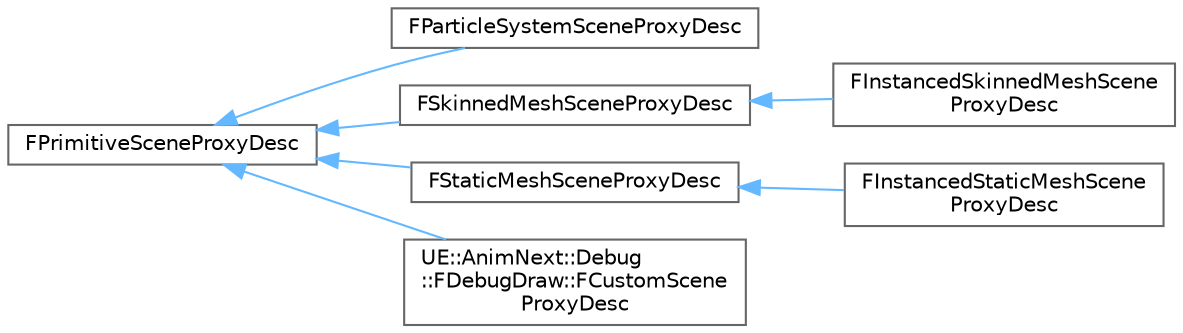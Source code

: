 digraph "Graphical Class Hierarchy"
{
 // INTERACTIVE_SVG=YES
 // LATEX_PDF_SIZE
  bgcolor="transparent";
  edge [fontname=Helvetica,fontsize=10,labelfontname=Helvetica,labelfontsize=10];
  node [fontname=Helvetica,fontsize=10,shape=box,height=0.2,width=0.4];
  rankdir="LR";
  Node0 [id="Node000000",label="FPrimitiveSceneProxyDesc",height=0.2,width=0.4,color="grey40", fillcolor="white", style="filled",URL="$d8/d04/structFPrimitiveSceneProxyDesc.html",tooltip=" "];
  Node0 -> Node1 [id="edge4564_Node000000_Node000001",dir="back",color="steelblue1",style="solid",tooltip=" "];
  Node1 [id="Node000001",label="FParticleSystemSceneProxyDesc",height=0.2,width=0.4,color="grey40", fillcolor="white", style="filled",URL="$db/de0/structFParticleSystemSceneProxyDesc.html",tooltip=" "];
  Node0 -> Node2 [id="edge4565_Node000000_Node000002",dir="back",color="steelblue1",style="solid",tooltip=" "];
  Node2 [id="Node000002",label="FSkinnedMeshSceneProxyDesc",height=0.2,width=0.4,color="grey40", fillcolor="white", style="filled",URL="$d2/dfc/structFSkinnedMeshSceneProxyDesc.html",tooltip=" "];
  Node2 -> Node3 [id="edge4566_Node000002_Node000003",dir="back",color="steelblue1",style="solid",tooltip=" "];
  Node3 [id="Node000003",label="FInstancedSkinnedMeshScene\lProxyDesc",height=0.2,width=0.4,color="grey40", fillcolor="white", style="filled",URL="$d1/d25/structFInstancedSkinnedMeshSceneProxyDesc.html",tooltip=" "];
  Node0 -> Node4 [id="edge4567_Node000000_Node000004",dir="back",color="steelblue1",style="solid",tooltip=" "];
  Node4 [id="Node000004",label="FStaticMeshSceneProxyDesc",height=0.2,width=0.4,color="grey40", fillcolor="white", style="filled",URL="$dc/d32/structFStaticMeshSceneProxyDesc.html",tooltip=" "];
  Node4 -> Node5 [id="edge4568_Node000004_Node000005",dir="back",color="steelblue1",style="solid",tooltip=" "];
  Node5 [id="Node000005",label="FInstancedStaticMeshScene\lProxyDesc",height=0.2,width=0.4,color="grey40", fillcolor="white", style="filled",URL="$d1/dc5/structFInstancedStaticMeshSceneProxyDesc.html",tooltip=" "];
  Node0 -> Node6 [id="edge4569_Node000000_Node000006",dir="back",color="steelblue1",style="solid",tooltip=" "];
  Node6 [id="Node000006",label="UE::AnimNext::Debug\l::FDebugDraw::FCustomScene\lProxyDesc",height=0.2,width=0.4,color="grey40", fillcolor="white", style="filled",URL="$df/d44/structUE_1_1AnimNext_1_1Debug_1_1FDebugDraw_1_1FCustomSceneProxyDesc.html",tooltip=" "];
}
